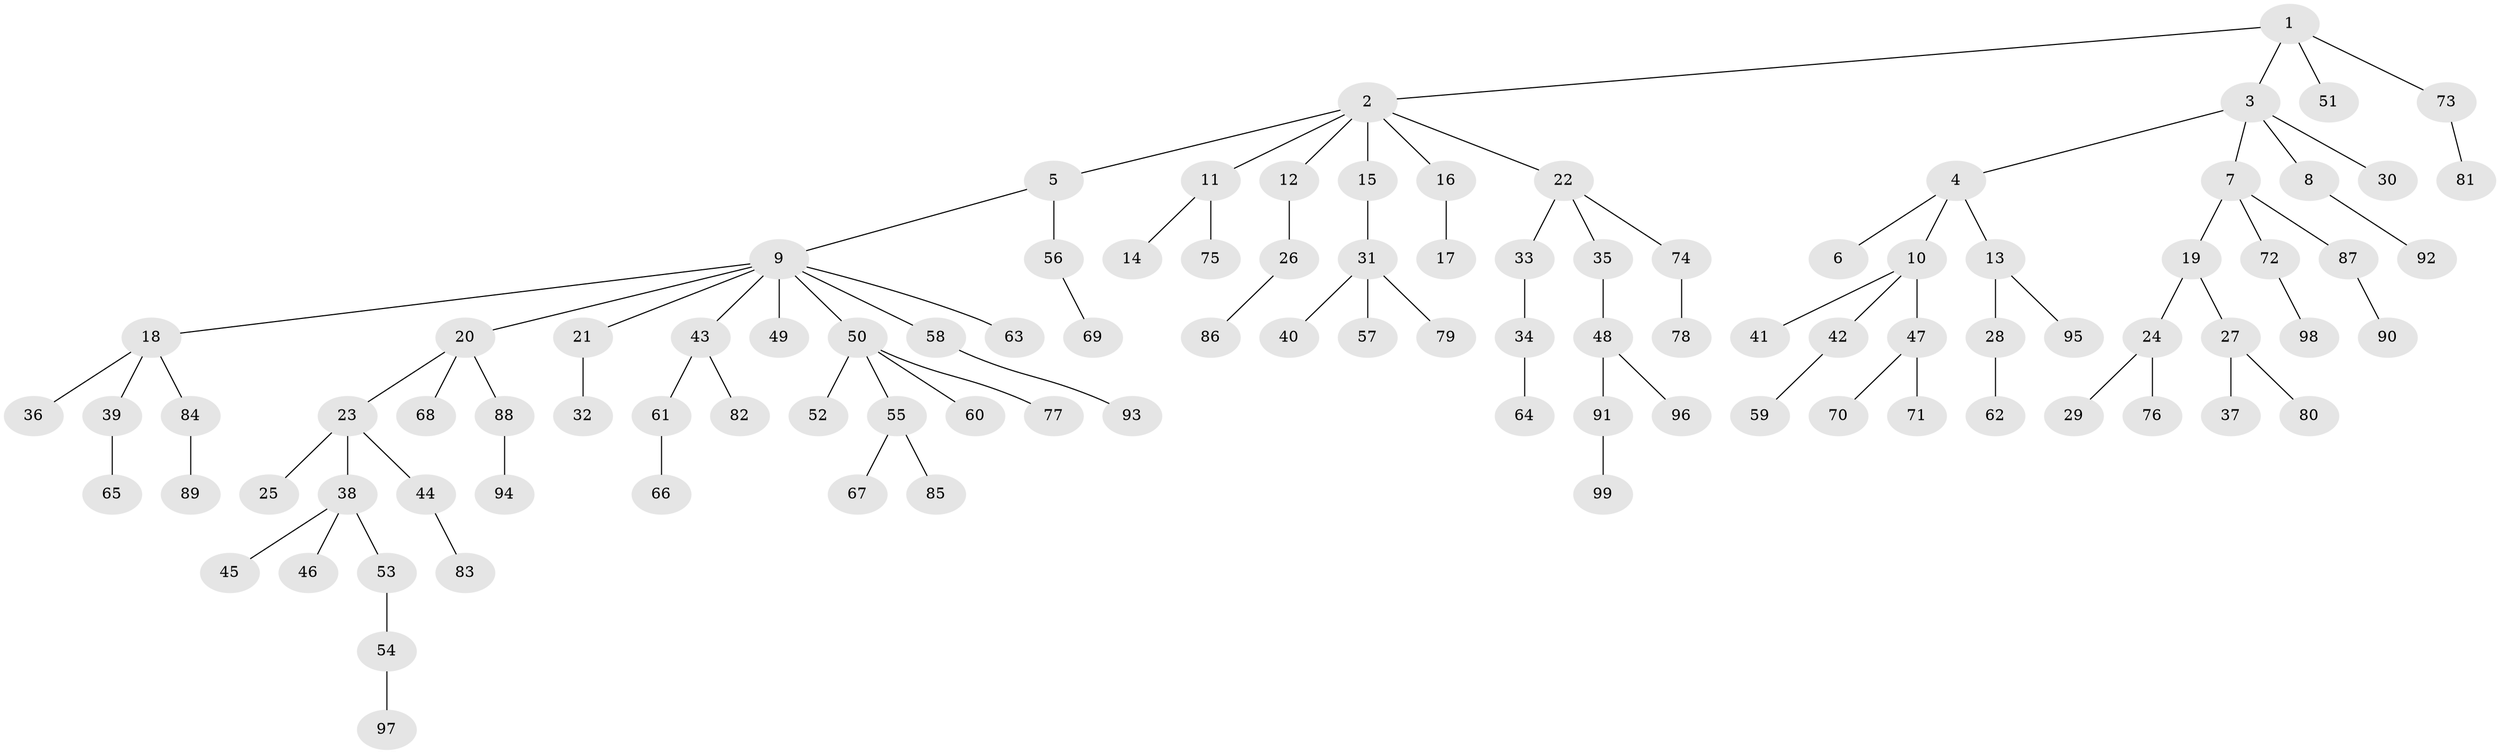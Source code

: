 // coarse degree distribution, {9: 0.030303030303030304, 7: 0.015151515151515152, 3: 0.09090909090909091, 1: 0.5909090909090909, 4: 0.09090909090909091, 2: 0.18181818181818182}
// Generated by graph-tools (version 1.1) at 2025/42/03/06/25 10:42:02]
// undirected, 99 vertices, 98 edges
graph export_dot {
graph [start="1"]
  node [color=gray90,style=filled];
  1;
  2;
  3;
  4;
  5;
  6;
  7;
  8;
  9;
  10;
  11;
  12;
  13;
  14;
  15;
  16;
  17;
  18;
  19;
  20;
  21;
  22;
  23;
  24;
  25;
  26;
  27;
  28;
  29;
  30;
  31;
  32;
  33;
  34;
  35;
  36;
  37;
  38;
  39;
  40;
  41;
  42;
  43;
  44;
  45;
  46;
  47;
  48;
  49;
  50;
  51;
  52;
  53;
  54;
  55;
  56;
  57;
  58;
  59;
  60;
  61;
  62;
  63;
  64;
  65;
  66;
  67;
  68;
  69;
  70;
  71;
  72;
  73;
  74;
  75;
  76;
  77;
  78;
  79;
  80;
  81;
  82;
  83;
  84;
  85;
  86;
  87;
  88;
  89;
  90;
  91;
  92;
  93;
  94;
  95;
  96;
  97;
  98;
  99;
  1 -- 2;
  1 -- 3;
  1 -- 51;
  1 -- 73;
  2 -- 5;
  2 -- 11;
  2 -- 12;
  2 -- 15;
  2 -- 16;
  2 -- 22;
  3 -- 4;
  3 -- 7;
  3 -- 8;
  3 -- 30;
  4 -- 6;
  4 -- 10;
  4 -- 13;
  5 -- 9;
  5 -- 56;
  7 -- 19;
  7 -- 72;
  7 -- 87;
  8 -- 92;
  9 -- 18;
  9 -- 20;
  9 -- 21;
  9 -- 43;
  9 -- 49;
  9 -- 50;
  9 -- 58;
  9 -- 63;
  10 -- 41;
  10 -- 42;
  10 -- 47;
  11 -- 14;
  11 -- 75;
  12 -- 26;
  13 -- 28;
  13 -- 95;
  15 -- 31;
  16 -- 17;
  18 -- 36;
  18 -- 39;
  18 -- 84;
  19 -- 24;
  19 -- 27;
  20 -- 23;
  20 -- 68;
  20 -- 88;
  21 -- 32;
  22 -- 33;
  22 -- 35;
  22 -- 74;
  23 -- 25;
  23 -- 38;
  23 -- 44;
  24 -- 29;
  24 -- 76;
  26 -- 86;
  27 -- 37;
  27 -- 80;
  28 -- 62;
  31 -- 40;
  31 -- 57;
  31 -- 79;
  33 -- 34;
  34 -- 64;
  35 -- 48;
  38 -- 45;
  38 -- 46;
  38 -- 53;
  39 -- 65;
  42 -- 59;
  43 -- 61;
  43 -- 82;
  44 -- 83;
  47 -- 70;
  47 -- 71;
  48 -- 91;
  48 -- 96;
  50 -- 52;
  50 -- 55;
  50 -- 60;
  50 -- 77;
  53 -- 54;
  54 -- 97;
  55 -- 67;
  55 -- 85;
  56 -- 69;
  58 -- 93;
  61 -- 66;
  72 -- 98;
  73 -- 81;
  74 -- 78;
  84 -- 89;
  87 -- 90;
  88 -- 94;
  91 -- 99;
}
